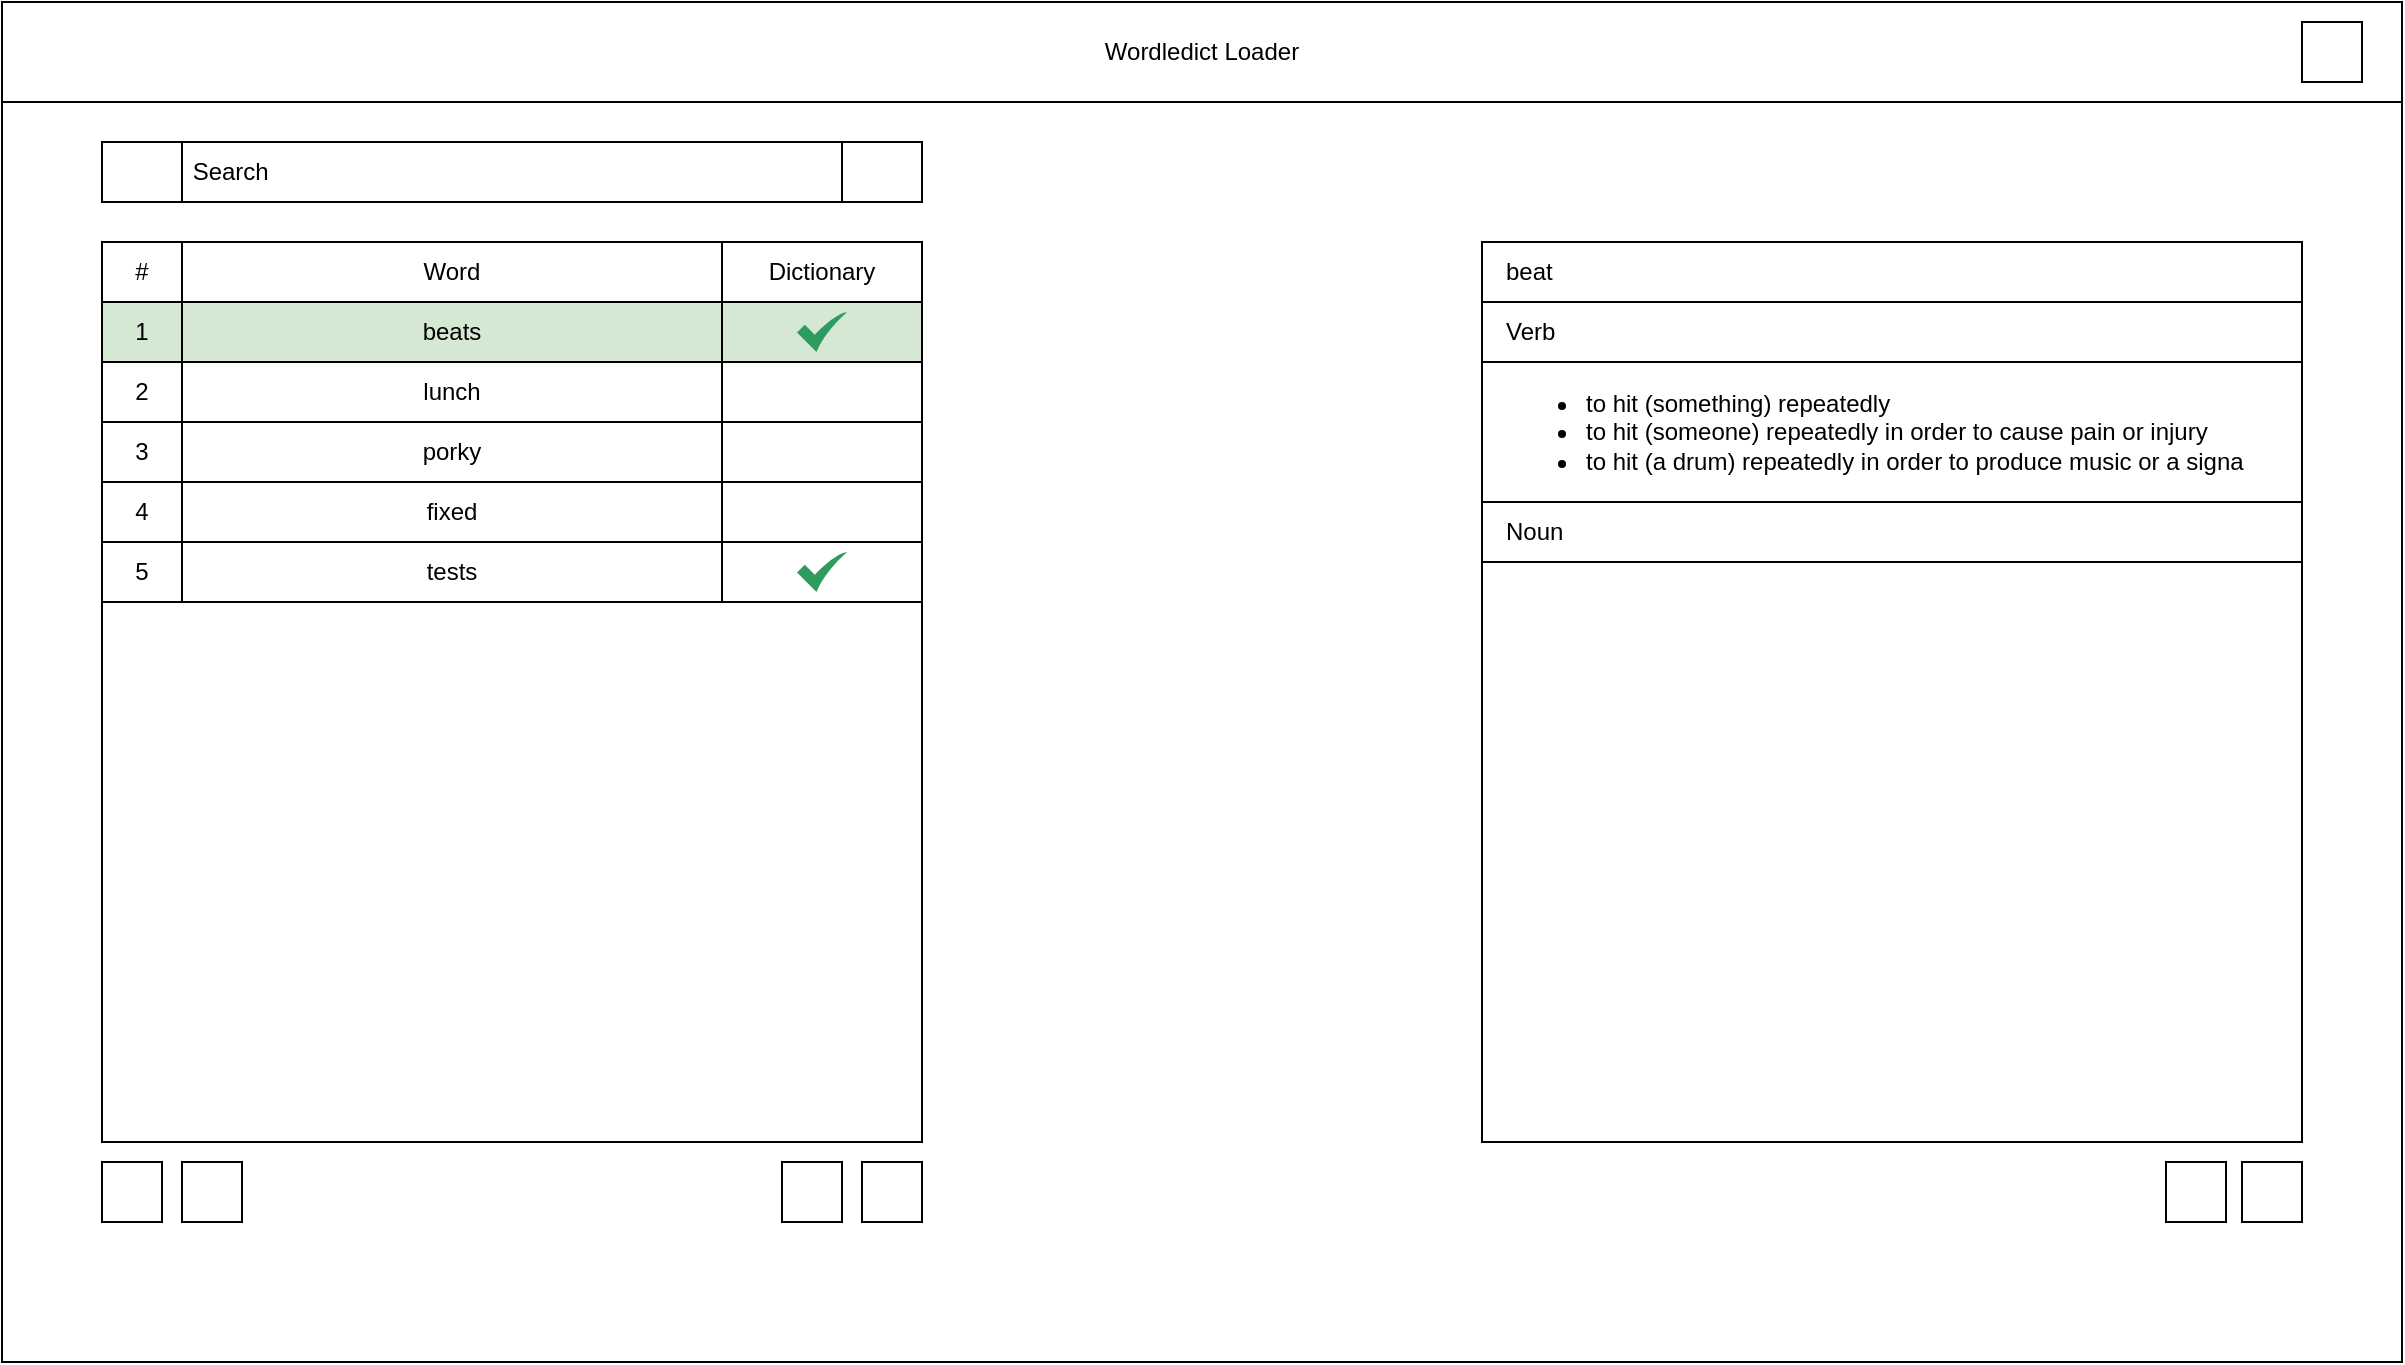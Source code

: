 <mxfile version="18.1.3" type="device"><diagram id="QNuQ4lApWyygb4yQfyxN" name="Page-1"><mxGraphModel dx="2037" dy="1270" grid="1" gridSize="10" guides="1" tooltips="1" connect="1" arrows="1" fold="1" page="1" pageScale="1" pageWidth="827" pageHeight="1169" math="0" shadow="0"><root><mxCell id="0"/><mxCell id="1" parent="0"/><mxCell id="3dHv16DcDQLT967-_Mh0-1" value="" style="rounded=0;whiteSpace=wrap;html=1;" parent="1" vertex="1"><mxGeometry x="20" y="20" width="1200" height="680" as="geometry"/></mxCell><mxCell id="3dHv16DcDQLT967-_Mh0-2" value="Wordledict Loader" style="rounded=0;whiteSpace=wrap;html=1;" parent="1" vertex="1"><mxGeometry x="20" y="20" width="1200" height="50" as="geometry"/></mxCell><mxCell id="3dHv16DcDQLT967-_Mh0-3" value="" style="rounded=0;whiteSpace=wrap;html=1;" parent="1" vertex="1"><mxGeometry x="70" y="140" width="410" height="450" as="geometry"/></mxCell><mxCell id="3dHv16DcDQLT967-_Mh0-4" value="#" style="rounded=0;whiteSpace=wrap;html=1;" parent="1" vertex="1"><mxGeometry x="70" y="140" width="40" height="30" as="geometry"/></mxCell><mxCell id="3dHv16DcDQLT967-_Mh0-6" value="Dictionary" style="rounded=0;whiteSpace=wrap;html=1;" parent="1" vertex="1"><mxGeometry x="380" y="140" width="100" height="30" as="geometry"/></mxCell><mxCell id="3dHv16DcDQLT967-_Mh0-7" value="1" style="rounded=0;whiteSpace=wrap;html=1;fillColor=#d5e8d4;strokeColor=#000000;labelBorderColor=none;" parent="1" vertex="1"><mxGeometry x="70" y="170" width="40" height="30" as="geometry"/></mxCell><mxCell id="3dHv16DcDQLT967-_Mh0-8" value="2" style="rounded=0;whiteSpace=wrap;html=1;" parent="1" vertex="1"><mxGeometry x="70" y="200" width="40" height="30" as="geometry"/></mxCell><mxCell id="3dHv16DcDQLT967-_Mh0-5" value="Word" style="rounded=0;whiteSpace=wrap;html=1;" parent="1" vertex="1"><mxGeometry x="110" y="140" width="270" height="30" as="geometry"/></mxCell><mxCell id="3dHv16DcDQLT967-_Mh0-9" value="3" style="rounded=0;whiteSpace=wrap;html=1;" parent="1" vertex="1"><mxGeometry x="70" y="230" width="40" height="30" as="geometry"/></mxCell><mxCell id="3dHv16DcDQLT967-_Mh0-10" value="4" style="rounded=0;whiteSpace=wrap;html=1;" parent="1" vertex="1"><mxGeometry x="70" y="260" width="40" height="30" as="geometry"/></mxCell><mxCell id="3dHv16DcDQLT967-_Mh0-11" value="5" style="rounded=0;whiteSpace=wrap;html=1;" parent="1" vertex="1"><mxGeometry x="70" y="290" width="40" height="30" as="geometry"/></mxCell><mxCell id="3dHv16DcDQLT967-_Mh0-13" value="beats" style="rounded=0;whiteSpace=wrap;html=1;labelBackgroundColor=none;fillColor=#d5e8d4;strokeColor=#000000;labelBorderColor=none;" parent="1" vertex="1"><mxGeometry x="110" y="170" width="270" height="30" as="geometry"/></mxCell><mxCell id="3dHv16DcDQLT967-_Mh0-14" value="lunch" style="rounded=0;whiteSpace=wrap;html=1;" parent="1" vertex="1"><mxGeometry x="110" y="200" width="270" height="30" as="geometry"/></mxCell><mxCell id="3dHv16DcDQLT967-_Mh0-15" value="porky" style="rounded=0;whiteSpace=wrap;html=1;" parent="1" vertex="1"><mxGeometry x="110" y="230" width="270" height="30" as="geometry"/></mxCell><mxCell id="3dHv16DcDQLT967-_Mh0-16" value="fixed" style="rounded=0;whiteSpace=wrap;html=1;" parent="1" vertex="1"><mxGeometry x="110" y="260" width="270" height="30" as="geometry"/></mxCell><mxCell id="3dHv16DcDQLT967-_Mh0-17" value="tests" style="rounded=0;whiteSpace=wrap;html=1;" parent="1" vertex="1"><mxGeometry x="110" y="290" width="270" height="30" as="geometry"/></mxCell><mxCell id="3dHv16DcDQLT967-_Mh0-18" value="" style="rounded=0;whiteSpace=wrap;html=1;" parent="1" vertex="1"><mxGeometry x="380" y="200" width="100" height="30" as="geometry"/></mxCell><mxCell id="3dHv16DcDQLT967-_Mh0-19" value="" style="rounded=0;whiteSpace=wrap;html=1;" parent="1" vertex="1"><mxGeometry x="380" y="230" width="100" height="30" as="geometry"/></mxCell><mxCell id="3dHv16DcDQLT967-_Mh0-20" value="" style="rounded=0;whiteSpace=wrap;html=1;" parent="1" vertex="1"><mxGeometry x="380" y="260" width="100" height="30" as="geometry"/></mxCell><mxCell id="3dHv16DcDQLT967-_Mh0-21" value="" style="rounded=0;whiteSpace=wrap;html=1;" parent="1" vertex="1"><mxGeometry x="380" y="290" width="100" height="30" as="geometry"/></mxCell><mxCell id="3dHv16DcDQLT967-_Mh0-22" value="" style="rounded=0;whiteSpace=wrap;html=1;fillColor=#d5e8d4;strokeColor=#000000;labelBorderColor=default;" parent="1" vertex="1"><mxGeometry x="380" y="170" width="100" height="30" as="geometry"/></mxCell><mxCell id="3dHv16DcDQLT967-_Mh0-24" value="&amp;nbsp;Search" style="rounded=0;whiteSpace=wrap;html=1;align=left;" parent="1" vertex="1"><mxGeometry x="110" y="90" width="330" height="30" as="geometry"/></mxCell><mxCell id="3dHv16DcDQLT967-_Mh0-25" value="" style="rounded=0;whiteSpace=wrap;html=1;" parent="1" vertex="1"><mxGeometry x="70" y="90" width="40" height="30" as="geometry"/></mxCell><mxCell id="3dHv16DcDQLT967-_Mh0-27" value="" style="shape=image;html=1;verticalAlign=top;verticalLabelPosition=bottom;labelBackgroundColor=#ffffff;imageAspect=0;aspect=fixed;image=https://cdn4.iconfinder.com/data/icons/essential-app-2/16/search-find-magnify-glass-128.png" parent="1" vertex="1"><mxGeometry x="80" y="95" width="20" height="20" as="geometry"/></mxCell><mxCell id="3dHv16DcDQLT967-_Mh0-28" value="" style="rounded=0;whiteSpace=wrap;html=1;" parent="1" vertex="1"><mxGeometry x="440" y="90" width="40" height="30" as="geometry"/></mxCell><mxCell id="3dHv16DcDQLT967-_Mh0-32" value="" style="shape=image;html=1;verticalAlign=top;verticalLabelPosition=bottom;labelBackgroundColor=#ffffff;imageAspect=0;aspect=fixed;image=https://cdn1.iconfinder.com/data/icons/bootstrap-vol-3/16/filter-128.png" parent="1" vertex="1"><mxGeometry x="446" y="91" width="28" height="28" as="geometry"/></mxCell><mxCell id="3dHv16DcDQLT967-_Mh0-33" value="" style="rounded=0;whiteSpace=wrap;html=1;" parent="1" vertex="1"><mxGeometry x="760" y="140" width="410" height="450" as="geometry"/></mxCell><mxCell id="Z86TbniAp-NyLE8JqUwq-1" value="" style="sketch=0;html=1;aspect=fixed;strokeColor=none;shadow=0;align=center;verticalAlign=top;fillColor=#2D9C5E;shape=mxgraph.gcp2.check" vertex="1" parent="1"><mxGeometry x="417.5" y="175" width="25" height="20" as="geometry"/></mxCell><mxCell id="Z86TbniAp-NyLE8JqUwq-3" value="" style="sketch=0;html=1;aspect=fixed;strokeColor=none;shadow=0;align=center;verticalAlign=top;fillColor=#2D9C5E;shape=mxgraph.gcp2.check" vertex="1" parent="1"><mxGeometry x="417.5" y="295" width="25" height="20" as="geometry"/></mxCell><mxCell id="Z86TbniAp-NyLE8JqUwq-7" value="" style="rounded=0;whiteSpace=wrap;html=1;" vertex="1" parent="1"><mxGeometry x="1170" y="30" width="30" height="30" as="geometry"/></mxCell><mxCell id="Z86TbniAp-NyLE8JqUwq-6" value="" style="shape=image;html=1;verticalAlign=top;verticalLabelPosition=bottom;labelBackgroundColor=#ffffff;imageAspect=0;aspect=fixed;image=https://cdn1.iconfinder.com/data/icons/seo-and-web-development-6/32/development_setting_gear_cogwheel-71-128.png" vertex="1" parent="1"><mxGeometry x="1172" y="31" width="28" height="28" as="geometry"/></mxCell><mxCell id="Z86TbniAp-NyLE8JqUwq-13" value="" style="rounded=0;whiteSpace=wrap;html=1;" vertex="1" parent="1"><mxGeometry x="70" y="600" width="30" height="30" as="geometry"/></mxCell><mxCell id="Z86TbniAp-NyLE8JqUwq-15" value="" style="rounded=0;whiteSpace=wrap;html=1;" vertex="1" parent="1"><mxGeometry x="450" y="600" width="30" height="30" as="geometry"/></mxCell><mxCell id="Z86TbniAp-NyLE8JqUwq-16" value="" style="rounded=0;whiteSpace=wrap;html=1;" vertex="1" parent="1"><mxGeometry x="410" y="600" width="30" height="30" as="geometry"/></mxCell><mxCell id="Z86TbniAp-NyLE8JqUwq-17" value="" style="shape=image;verticalAlign=top;verticalLabelPosition=bottom;labelBackgroundColor=#ffffff;imageAspect=0;aspect=fixed;image=https://cdn0.iconfinder.com/data/icons/google-material-design-3-0/48/ic_playlist_add_48px-128.png;fontColor=#000000;" vertex="1" parent="1"><mxGeometry x="411" y="601" width="28" height="28" as="geometry"/></mxCell><mxCell id="Z86TbniAp-NyLE8JqUwq-18" value="" style="shape=image;html=1;verticalAlign=top;verticalLabelPosition=bottom;labelBackgroundColor=#ffffff;imageAspect=0;aspect=fixed;image=https://cdn3.iconfinder.com/data/icons/user-interface-169/32/plus-128.png" vertex="1" parent="1"><mxGeometry x="451" y="601" width="28" height="28" as="geometry"/></mxCell><mxCell id="Z86TbniAp-NyLE8JqUwq-19" value="" style="shape=image;html=1;verticalAlign=top;verticalLabelPosition=bottom;labelBackgroundColor=#ffffff;imageAspect=0;aspect=fixed;image=https://cdn2.iconfinder.com/data/icons/navigation-set-arrows-part-two/32/Share-128.png" vertex="1" parent="1"><mxGeometry x="71" y="601" width="28" height="28" as="geometry"/></mxCell><mxCell id="Z86TbniAp-NyLE8JqUwq-22" value="Verb" style="rounded=0;whiteSpace=wrap;html=1;align=left;spacingLeft=10;" vertex="1" parent="1"><mxGeometry x="760" y="170" width="410" height="30" as="geometry"/></mxCell><mxCell id="Z86TbniAp-NyLE8JqUwq-23" value="beat" style="rounded=0;whiteSpace=wrap;html=1;align=left;spacingLeft=10;" vertex="1" parent="1"><mxGeometry x="760" y="140" width="410" height="30" as="geometry"/></mxCell><mxCell id="Z86TbniAp-NyLE8JqUwq-24" value="" style="shape=image;html=1;verticalAlign=top;verticalLabelPosition=bottom;labelBackgroundColor=#ffffff;imageAspect=0;aspect=fixed;image=https://cdn4.iconfinder.com/data/icons/ionicons/512/icon-chevron-down-128.png;labelBorderColor=none;fontColor=#000000;strokeColor=#000000;" vertex="1" parent="1"><mxGeometry x="1132" y="171" width="28" height="28" as="geometry"/></mxCell><mxCell id="Z86TbniAp-NyLE8JqUwq-26" value="&lt;div&gt;&lt;ul&gt;&lt;li&gt;to hit (something) repeatedly&lt;/li&gt;&lt;li&gt;&lt;span style=&quot;background-color: initial;&quot;&gt;to hit (someone) repeatedly in order to cause pain or injury&lt;/span&gt;&lt;/li&gt;&lt;li&gt;to hit (a drum) repeatedly in order to produce music or a signa&lt;/li&gt;&lt;/ul&gt;&lt;/div&gt;" style="rounded=0;whiteSpace=wrap;html=1;labelBackgroundColor=none;labelBorderColor=none;fontColor=#000000;strokeColor=#000000;align=left;spacingLeft=10;" vertex="1" parent="1"><mxGeometry x="760" y="200" width="410" height="70" as="geometry"/></mxCell><mxCell id="Z86TbniAp-NyLE8JqUwq-27" value="Noun" style="rounded=0;whiteSpace=wrap;html=1;align=left;spacingLeft=10;" vertex="1" parent="1"><mxGeometry x="760" y="270" width="410" height="30" as="geometry"/></mxCell><mxCell id="Z86TbniAp-NyLE8JqUwq-28" value="" style="shape=image;html=1;verticalAlign=top;verticalLabelPosition=bottom;labelBackgroundColor=#ffffff;imageAspect=0;aspect=fixed;image=https://cdn4.iconfinder.com/data/icons/ionicons/512/icon-chevron-up-128.png;labelBorderColor=none;fontColor=#000000;strokeColor=#000000;" vertex="1" parent="1"><mxGeometry x="1131" y="271" width="28" height="28" as="geometry"/></mxCell><mxCell id="Z86TbniAp-NyLE8JqUwq-30" value="" style="rounded=0;whiteSpace=wrap;html=1;labelBackgroundColor=none;labelBorderColor=none;fontColor=#000000;strokeColor=#000000;" vertex="1" parent="1"><mxGeometry x="1140" y="600" width="30" height="30" as="geometry"/></mxCell><mxCell id="Z86TbniAp-NyLE8JqUwq-31" value="" style="shape=image;html=1;verticalAlign=top;verticalLabelPosition=bottom;labelBackgroundColor=#ffffff;imageAspect=0;aspect=fixed;image=https://cdn1.iconfinder.com/data/icons/material-core/18/create-128.png;labelBorderColor=none;fontColor=#000000;strokeColor=#000000;" vertex="1" parent="1"><mxGeometry x="1141" y="601" width="28" height="28" as="geometry"/></mxCell><mxCell id="Z86TbniAp-NyLE8JqUwq-32" value="" style="rounded=0;whiteSpace=wrap;html=1;" vertex="1" parent="1"><mxGeometry x="1102" y="600" width="30" height="30" as="geometry"/></mxCell><mxCell id="Z86TbniAp-NyLE8JqUwq-33" value="" style="shape=image;html=1;verticalAlign=top;verticalLabelPosition=bottom;labelBackgroundColor=#ffffff;imageAspect=0;aspect=fixed;image=https://cdn4.iconfinder.com/data/icons/ionicons/512/icon-trash-a-128.png;labelBorderColor=none;fontColor=#000000;strokeColor=#000000;" vertex="1" parent="1"><mxGeometry x="1103" y="601" width="28" height="28" as="geometry"/></mxCell><mxCell id="Z86TbniAp-NyLE8JqUwq-34" value="" style="rounded=0;whiteSpace=wrap;html=1;" vertex="1" parent="1"><mxGeometry x="110" y="600" width="30" height="30" as="geometry"/></mxCell><mxCell id="Z86TbniAp-NyLE8JqUwq-35" value="" style="shape=image;html=1;verticalAlign=top;verticalLabelPosition=bottom;labelBackgroundColor=#ffffff;imageAspect=0;aspect=fixed;image=https://cdn3.iconfinder.com/data/icons/essential-pack/32/17-Open_Book-128.png;labelBorderColor=none;fontColor=#000000;strokeColor=#000000;" vertex="1" parent="1"><mxGeometry x="111" y="602" width="28" height="28" as="geometry"/></mxCell></root></mxGraphModel></diagram></mxfile>